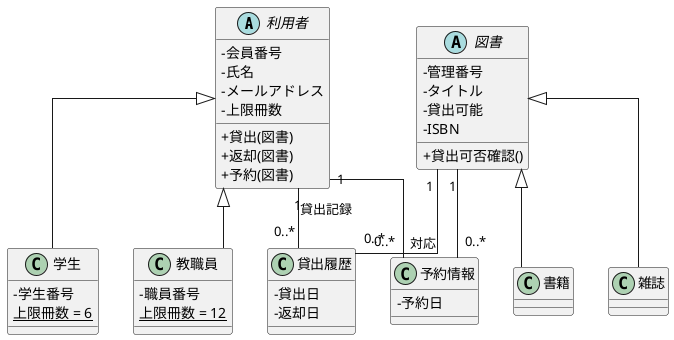 @startuml
skinparam classAttributeIconSize 0
skinparam linetype ortho

' ==== 抽象クラス ====
abstract class 利用者 {
  - 会員番号
  - 氏名
  - メールアドレス
  - 上限冊数
  + 貸出(図書)
  + 返却(図書)
  + 予約(図書)
}

' ==== 派生クラス ====
class 学生 {
  - 学生番号
  {static} 上限冊数 = 6
}

class 教職員 {
  - 職員番号
  {static} 上限冊数 = 12
}

利用者 <|-- 学生
利用者 <|-- 教職員

' ==== 図書系 ====
abstract class 図書 {
  - 管理番号
  - タイトル
  - 貸出可能
  - ISBN
  + 貸出可否確認()
}

class 書籍 
class 雑誌 

図書 <|-- 書籍
図書 <|-- 雑誌

' ==== 貸出・予約・通知 ====
class 貸出履歴 {
  - 貸出日
  - 返却日
}

class 予約情報{
  - 予約日
}



' ==== 関係 ====
利用者 "1" -- "0..*" 貸出履歴 : 貸出記録
図書 "1" -- "0..*" 貸出履歴 : 対応
利用者 "1" -- "0..*" 予約情報
図書 "1" -- "0..*" 予約情報
@enduml